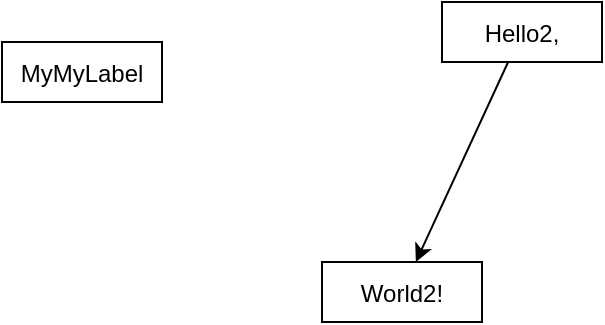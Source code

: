 <mxfile>
    <diagram id="RpFYmOD_BcnMsxDmFIyq" name="ページ1">
        <mxGraphModel dx="1121" dy="481" grid="1" gridSize="10" guides="1" tooltips="1" connect="1" arrows="1" fold="1" page="1" pageScale="1" pageWidth="1169" pageHeight="827" math="0" shadow="0">
            <root>
                <mxCell id="0"/>
                <mxCell id="1" parent="0"/>
                <MyMyNode label="MyMyLabel" attribute1="VVavalue1" id="2">
                    <mxCell parent="1" vertex="1">
                        <mxGeometry x="40" y="40" width="80" height="30" as="geometry"/>
                    </mxCell>
                </MyMyNode>
                <mxCell id="3" value="Hello2," parent="1" vertex="1">
                    <mxGeometry x="260" y="20" width="80" height="30" as="geometry"/>
                </mxCell>
                <mxCell id="4" value="World2!" parent="1" vertex="1">
                    <mxGeometry x="200" y="150" width="80" height="30" as="geometry"/>
                </mxCell>
                <mxCell id="5" value="" parent="1" source="3" target="4" edge="1">
                    <mxGeometry relative="1" as="geometry"/>
                </mxCell>
            </root>
        </mxGraphModel>
    </diagram>
    <diagram id="rrQuDNouf_YyUUG2s8bH" name="ページ2">
        &#xa;        &#xa;&#xa;
        <mxGraphModel dx="1121" dy="568" grid="1" gridSize="10" guides="1" tooltips="1" connect="1" arrows="1" fold="1" page="1" pageScale="1" pageWidth="1169" pageHeight="827" math="0" shadow="0">
            &#xa;            &#xa;&#xa;
            <root>
                &#xa;                &#xa;&#xa;
                <mxCell id="FB9HXwfBE5hu0cVKkT1W-0"/>
                &#xa;                &#xa;&#xa;
                <mxCell id="FB9HXwfBE5hu0cVKkT1W-1" parent="FB9HXwfBE5hu0cVKkT1W-0"/>
                &#xa;                &#xa;&#xa;
                <mxCell id="FB9HXwfBE5hu0cVKkT1W-2" value="Class3" style="swimlane;fontStyle=1;align=center;verticalAlign=middle;childLayout=stackLayout;horizontal=1;startSize=29;horizontalStack=0;resizeParent=1;resizeParentMax=0;resizeLast=0;collapsible=0;marginBottom=0;html=1;noLabel=0;" vertex="1" parent="FB9HXwfBE5hu0cVKkT1W-1">
                    &#xa;                    &#xa;&#xa;
                    <mxGeometry x="140" y="280" width="140" height="79" as="geometry"/>
                    &#xa;                    &#xa;&#xa;
                </mxCell>
                &#xa;                &#xa;&#xa;
                <mxCell id="FB9HXwfBE5hu0cVKkT1W-3" value="&amp;lt;&amp;lt;stereotype1&amp;gt;&amp;gt;" style="text;html=1;strokeColor=none;fillColor=none;align=center;verticalAlign=middle;spacingLeft=4;spacingRight=4;overflow=hidden;rotatable=0;points=[[0,0.5],[1,0.5]];portConstraint=eastwest;" vertex="1" parent="FB9HXwfBE5hu0cVKkT1W-2">
                    &#xa;                    &#xa;&#xa;
                    <mxGeometry y="29" width="140" height="25" as="geometry"/>
                    &#xa;                    &#xa;&#xa;
                </mxCell>
                &#xa;                &#xa;&#xa;
                <mxCell id="FB9HXwfBE5hu0cVKkT1W-4" value="stereotype property 1" style="text;html=1;strokeColor=none;fillColor=none;align=left;verticalAlign=middle;spacingLeft=4;spacingRight=4;overflow=hidden;rotatable=0;points=[[0,0.5],[1,0.5]];portConstraint=eastwest;" vertex="1" parent="FB9HXwfBE5hu0cVKkT1W-2">
                    &#xa;                    &#xa;&#xa;
                    <mxGeometry y="54" width="140" height="25" as="geometry"/>
                    &#xa;                    &#xa;&#xa;
                </mxCell>
                &#xa;                &#xa;&#xa;
                <mxCell id="FB9HXwfBE5hu0cVKkT1W-5" value="Class4" style="swimlane;fontStyle=1;align=center;verticalAlign=middle;childLayout=stackLayout;horizontal=1;startSize=29;horizontalStack=0;resizeParent=1;resizeParentMax=0;resizeLast=0;collapsible=0;marginBottom=0;html=1;" vertex="1" parent="FB9HXwfBE5hu0cVKkT1W-1">
                    &#xa;                    &#xa;&#xa;
                    <mxGeometry x="410" y="290" width="140" height="79" as="geometry"/>
                    &#xa;                    &#xa;&#xa;
                </mxCell>
                &#xa;                &#xa;&#xa;
                <mxCell id="FB9HXwfBE5hu0cVKkT1W-6" value="&amp;lt;&amp;lt;stereotype1&amp;gt;&amp;gt;" style="text;html=1;strokeColor=none;fillColor=none;align=center;verticalAlign=middle;spacingLeft=4;spacingRight=4;overflow=hidden;rotatable=0;points=[[0,0.5],[1,0.5]];portConstraint=eastwest;" vertex="1" parent="FB9HXwfBE5hu0cVKkT1W-5">
                    &#xa;                    &#xa;&#xa;
                    <mxGeometry y="29" width="140" height="25" as="geometry"/>
                    &#xa;                    &#xa;&#xa;
                </mxCell>
                &#xa;                &#xa;&#xa;
                <mxCell id="FB9HXwfBE5hu0cVKkT1W-7" value="stereotype property 1" style="text;html=1;strokeColor=none;fillColor=none;align=left;verticalAlign=middle;spacingLeft=4;spacingRight=4;overflow=hidden;rotatable=0;points=[[0,0.5],[1,0.5]];portConstraint=eastwest;" vertex="1" parent="FB9HXwfBE5hu0cVKkT1W-5">
                    &#xa;                    &#xa;&#xa;
                    <mxGeometry y="54" width="140" height="25" as="geometry"/>
                    &#xa;                    &#xa;&#xa;
                </mxCell>
                &#xa;                &#xa;&#xa;
            </root>
            &#xa;            &#xa;&#xa;
        </mxGraphModel>
        &#xa;        &#xa;&#xa;
    </diagram>
</mxfile>
